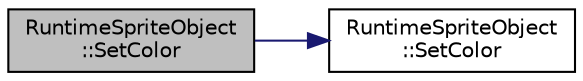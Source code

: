 digraph "RuntimeSpriteObject::SetColor"
{
  edge [fontname="Helvetica",fontsize="10",labelfontname="Helvetica",labelfontsize="10"];
  node [fontname="Helvetica",fontsize="10",shape=record];
  rankdir="LR";
  Node1 [label="RuntimeSpriteObject\l::SetColor",height=0.2,width=0.4,color="black", fillcolor="grey75", style="filled", fontcolor="black"];
  Node1 -> Node2 [color="midnightblue",fontsize="10",style="solid",fontname="Helvetica"];
  Node2 [label="RuntimeSpriteObject\l::SetColor",height=0.2,width=0.4,color="black", fillcolor="white", style="filled",URL="$dd/d1a/class_runtime_sprite_object.html#a613794fedbfede61b8efef9ddb62bedb",tooltip="Change overall color of the sprite. "];
}
